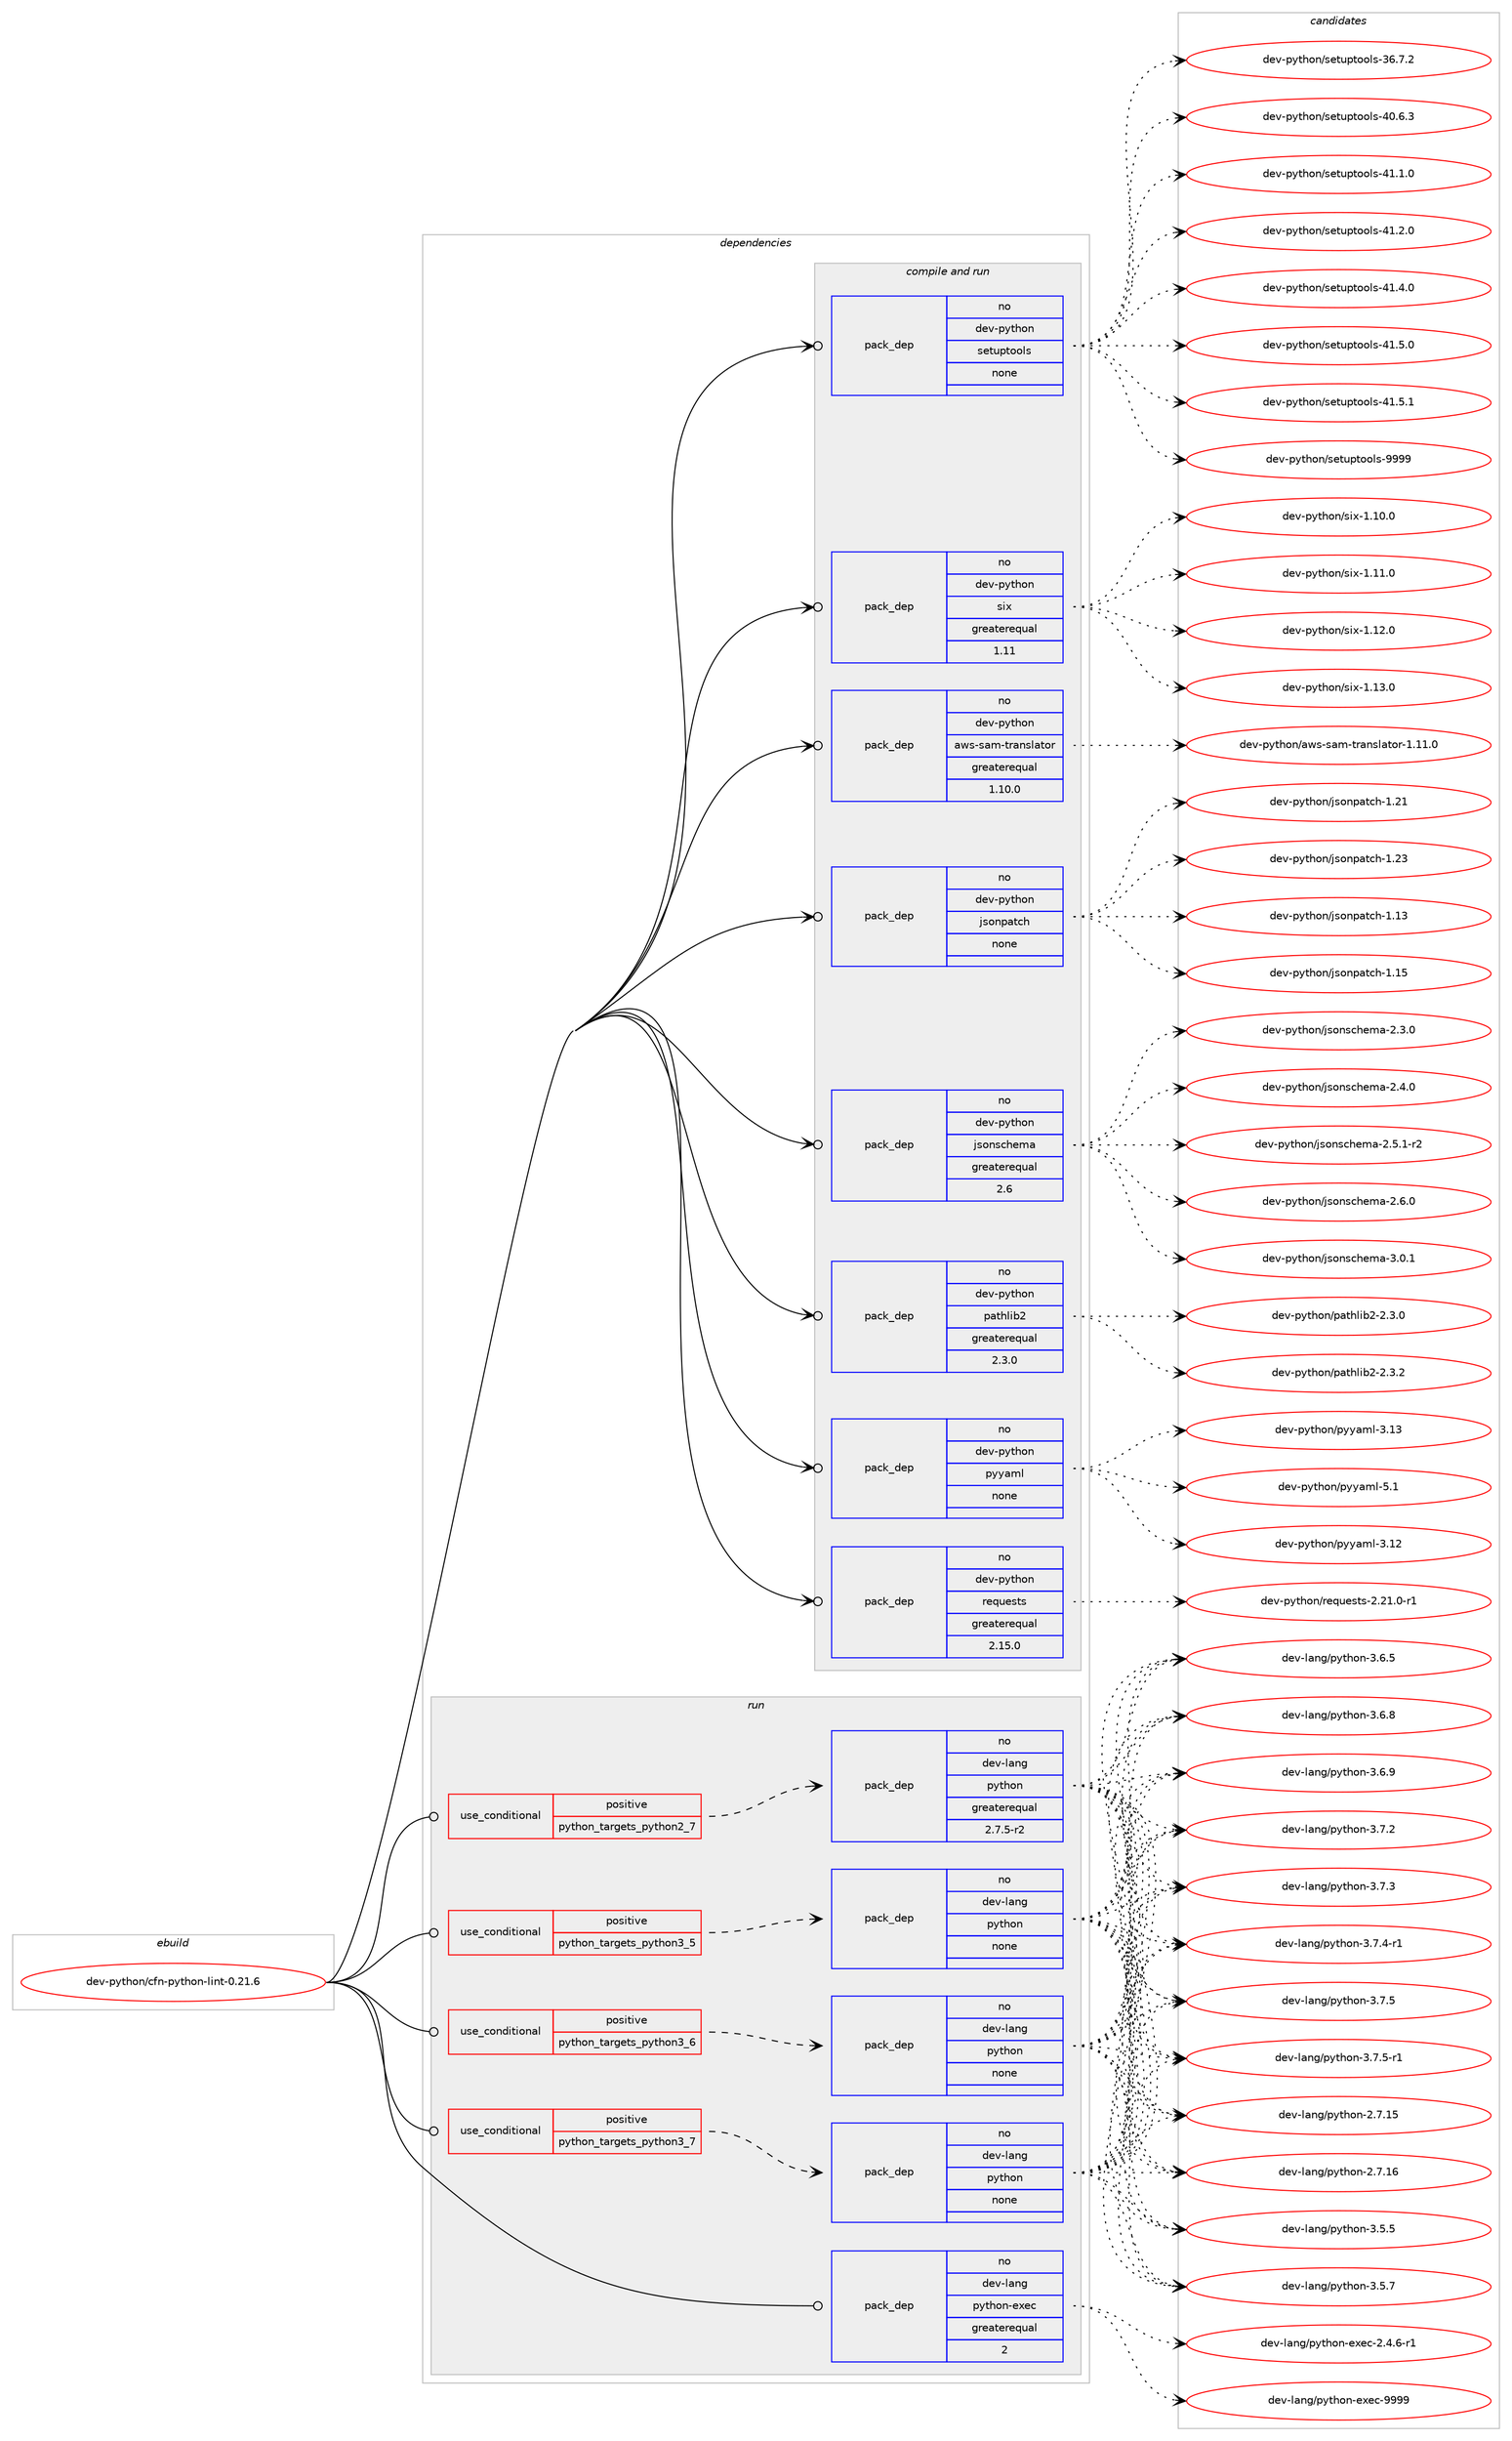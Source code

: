 digraph prolog {

# *************
# Graph options
# *************

newrank=true;
concentrate=true;
compound=true;
graph [rankdir=LR,fontname=Helvetica,fontsize=10,ranksep=1.5];#, ranksep=2.5, nodesep=0.2];
edge  [arrowhead=vee];
node  [fontname=Helvetica,fontsize=10];

# **********
# The ebuild
# **********

subgraph cluster_leftcol {
color=gray;
rank=same;
label=<<i>ebuild</i>>;
id [label="dev-python/cfn-python-lint-0.21.6", color=red, width=4, href="../dev-python/cfn-python-lint-0.21.6.svg"];
}

# ****************
# The dependencies
# ****************

subgraph cluster_midcol {
color=gray;
label=<<i>dependencies</i>>;
subgraph cluster_compile {
fillcolor="#eeeeee";
style=filled;
label=<<i>compile</i>>;
}
subgraph cluster_compileandrun {
fillcolor="#eeeeee";
style=filled;
label=<<i>compile and run</i>>;
subgraph pack449343 {
dependency598511 [label=<<TABLE BORDER="0" CELLBORDER="1" CELLSPACING="0" CELLPADDING="4" WIDTH="220"><TR><TD ROWSPAN="6" CELLPADDING="30">pack_dep</TD></TR><TR><TD WIDTH="110">no</TD></TR><TR><TD>dev-python</TD></TR><TR><TD>aws-sam-translator</TD></TR><TR><TD>greaterequal</TD></TR><TR><TD>1.10.0</TD></TR></TABLE>>, shape=none, color=blue];
}
id:e -> dependency598511:w [weight=20,style="solid",arrowhead="odotvee"];
subgraph pack449344 {
dependency598512 [label=<<TABLE BORDER="0" CELLBORDER="1" CELLSPACING="0" CELLPADDING="4" WIDTH="220"><TR><TD ROWSPAN="6" CELLPADDING="30">pack_dep</TD></TR><TR><TD WIDTH="110">no</TD></TR><TR><TD>dev-python</TD></TR><TR><TD>jsonpatch</TD></TR><TR><TD>none</TD></TR><TR><TD></TD></TR></TABLE>>, shape=none, color=blue];
}
id:e -> dependency598512:w [weight=20,style="solid",arrowhead="odotvee"];
subgraph pack449345 {
dependency598513 [label=<<TABLE BORDER="0" CELLBORDER="1" CELLSPACING="0" CELLPADDING="4" WIDTH="220"><TR><TD ROWSPAN="6" CELLPADDING="30">pack_dep</TD></TR><TR><TD WIDTH="110">no</TD></TR><TR><TD>dev-python</TD></TR><TR><TD>jsonschema</TD></TR><TR><TD>greaterequal</TD></TR><TR><TD>2.6</TD></TR></TABLE>>, shape=none, color=blue];
}
id:e -> dependency598513:w [weight=20,style="solid",arrowhead="odotvee"];
subgraph pack449346 {
dependency598514 [label=<<TABLE BORDER="0" CELLBORDER="1" CELLSPACING="0" CELLPADDING="4" WIDTH="220"><TR><TD ROWSPAN="6" CELLPADDING="30">pack_dep</TD></TR><TR><TD WIDTH="110">no</TD></TR><TR><TD>dev-python</TD></TR><TR><TD>pathlib2</TD></TR><TR><TD>greaterequal</TD></TR><TR><TD>2.3.0</TD></TR></TABLE>>, shape=none, color=blue];
}
id:e -> dependency598514:w [weight=20,style="solid",arrowhead="odotvee"];
subgraph pack449347 {
dependency598515 [label=<<TABLE BORDER="0" CELLBORDER="1" CELLSPACING="0" CELLPADDING="4" WIDTH="220"><TR><TD ROWSPAN="6" CELLPADDING="30">pack_dep</TD></TR><TR><TD WIDTH="110">no</TD></TR><TR><TD>dev-python</TD></TR><TR><TD>pyyaml</TD></TR><TR><TD>none</TD></TR><TR><TD></TD></TR></TABLE>>, shape=none, color=blue];
}
id:e -> dependency598515:w [weight=20,style="solid",arrowhead="odotvee"];
subgraph pack449348 {
dependency598516 [label=<<TABLE BORDER="0" CELLBORDER="1" CELLSPACING="0" CELLPADDING="4" WIDTH="220"><TR><TD ROWSPAN="6" CELLPADDING="30">pack_dep</TD></TR><TR><TD WIDTH="110">no</TD></TR><TR><TD>dev-python</TD></TR><TR><TD>requests</TD></TR><TR><TD>greaterequal</TD></TR><TR><TD>2.15.0</TD></TR></TABLE>>, shape=none, color=blue];
}
id:e -> dependency598516:w [weight=20,style="solid",arrowhead="odotvee"];
subgraph pack449349 {
dependency598517 [label=<<TABLE BORDER="0" CELLBORDER="1" CELLSPACING="0" CELLPADDING="4" WIDTH="220"><TR><TD ROWSPAN="6" CELLPADDING="30">pack_dep</TD></TR><TR><TD WIDTH="110">no</TD></TR><TR><TD>dev-python</TD></TR><TR><TD>setuptools</TD></TR><TR><TD>none</TD></TR><TR><TD></TD></TR></TABLE>>, shape=none, color=blue];
}
id:e -> dependency598517:w [weight=20,style="solid",arrowhead="odotvee"];
subgraph pack449350 {
dependency598518 [label=<<TABLE BORDER="0" CELLBORDER="1" CELLSPACING="0" CELLPADDING="4" WIDTH="220"><TR><TD ROWSPAN="6" CELLPADDING="30">pack_dep</TD></TR><TR><TD WIDTH="110">no</TD></TR><TR><TD>dev-python</TD></TR><TR><TD>six</TD></TR><TR><TD>greaterequal</TD></TR><TR><TD>1.11</TD></TR></TABLE>>, shape=none, color=blue];
}
id:e -> dependency598518:w [weight=20,style="solid",arrowhead="odotvee"];
}
subgraph cluster_run {
fillcolor="#eeeeee";
style=filled;
label=<<i>run</i>>;
subgraph cond137389 {
dependency598519 [label=<<TABLE BORDER="0" CELLBORDER="1" CELLSPACING="0" CELLPADDING="4"><TR><TD ROWSPAN="3" CELLPADDING="10">use_conditional</TD></TR><TR><TD>positive</TD></TR><TR><TD>python_targets_python2_7</TD></TR></TABLE>>, shape=none, color=red];
subgraph pack449351 {
dependency598520 [label=<<TABLE BORDER="0" CELLBORDER="1" CELLSPACING="0" CELLPADDING="4" WIDTH="220"><TR><TD ROWSPAN="6" CELLPADDING="30">pack_dep</TD></TR><TR><TD WIDTH="110">no</TD></TR><TR><TD>dev-lang</TD></TR><TR><TD>python</TD></TR><TR><TD>greaterequal</TD></TR><TR><TD>2.7.5-r2</TD></TR></TABLE>>, shape=none, color=blue];
}
dependency598519:e -> dependency598520:w [weight=20,style="dashed",arrowhead="vee"];
}
id:e -> dependency598519:w [weight=20,style="solid",arrowhead="odot"];
subgraph cond137390 {
dependency598521 [label=<<TABLE BORDER="0" CELLBORDER="1" CELLSPACING="0" CELLPADDING="4"><TR><TD ROWSPAN="3" CELLPADDING="10">use_conditional</TD></TR><TR><TD>positive</TD></TR><TR><TD>python_targets_python3_5</TD></TR></TABLE>>, shape=none, color=red];
subgraph pack449352 {
dependency598522 [label=<<TABLE BORDER="0" CELLBORDER="1" CELLSPACING="0" CELLPADDING="4" WIDTH="220"><TR><TD ROWSPAN="6" CELLPADDING="30">pack_dep</TD></TR><TR><TD WIDTH="110">no</TD></TR><TR><TD>dev-lang</TD></TR><TR><TD>python</TD></TR><TR><TD>none</TD></TR><TR><TD></TD></TR></TABLE>>, shape=none, color=blue];
}
dependency598521:e -> dependency598522:w [weight=20,style="dashed",arrowhead="vee"];
}
id:e -> dependency598521:w [weight=20,style="solid",arrowhead="odot"];
subgraph cond137391 {
dependency598523 [label=<<TABLE BORDER="0" CELLBORDER="1" CELLSPACING="0" CELLPADDING="4"><TR><TD ROWSPAN="3" CELLPADDING="10">use_conditional</TD></TR><TR><TD>positive</TD></TR><TR><TD>python_targets_python3_6</TD></TR></TABLE>>, shape=none, color=red];
subgraph pack449353 {
dependency598524 [label=<<TABLE BORDER="0" CELLBORDER="1" CELLSPACING="0" CELLPADDING="4" WIDTH="220"><TR><TD ROWSPAN="6" CELLPADDING="30">pack_dep</TD></TR><TR><TD WIDTH="110">no</TD></TR><TR><TD>dev-lang</TD></TR><TR><TD>python</TD></TR><TR><TD>none</TD></TR><TR><TD></TD></TR></TABLE>>, shape=none, color=blue];
}
dependency598523:e -> dependency598524:w [weight=20,style="dashed",arrowhead="vee"];
}
id:e -> dependency598523:w [weight=20,style="solid",arrowhead="odot"];
subgraph cond137392 {
dependency598525 [label=<<TABLE BORDER="0" CELLBORDER="1" CELLSPACING="0" CELLPADDING="4"><TR><TD ROWSPAN="3" CELLPADDING="10">use_conditional</TD></TR><TR><TD>positive</TD></TR><TR><TD>python_targets_python3_7</TD></TR></TABLE>>, shape=none, color=red];
subgraph pack449354 {
dependency598526 [label=<<TABLE BORDER="0" CELLBORDER="1" CELLSPACING="0" CELLPADDING="4" WIDTH="220"><TR><TD ROWSPAN="6" CELLPADDING="30">pack_dep</TD></TR><TR><TD WIDTH="110">no</TD></TR><TR><TD>dev-lang</TD></TR><TR><TD>python</TD></TR><TR><TD>none</TD></TR><TR><TD></TD></TR></TABLE>>, shape=none, color=blue];
}
dependency598525:e -> dependency598526:w [weight=20,style="dashed",arrowhead="vee"];
}
id:e -> dependency598525:w [weight=20,style="solid",arrowhead="odot"];
subgraph pack449355 {
dependency598527 [label=<<TABLE BORDER="0" CELLBORDER="1" CELLSPACING="0" CELLPADDING="4" WIDTH="220"><TR><TD ROWSPAN="6" CELLPADDING="30">pack_dep</TD></TR><TR><TD WIDTH="110">no</TD></TR><TR><TD>dev-lang</TD></TR><TR><TD>python-exec</TD></TR><TR><TD>greaterequal</TD></TR><TR><TD>2</TD></TR></TABLE>>, shape=none, color=blue];
}
id:e -> dependency598527:w [weight=20,style="solid",arrowhead="odot"];
}
}

# **************
# The candidates
# **************

subgraph cluster_choices {
rank=same;
color=gray;
label=<<i>candidates</i>>;

subgraph choice449343 {
color=black;
nodesep=1;
choice100101118451121211161041111104797119115451159710945116114971101151089711611111445494649494648 [label="dev-python/aws-sam-translator-1.11.0", color=red, width=4,href="../dev-python/aws-sam-translator-1.11.0.svg"];
dependency598511:e -> choice100101118451121211161041111104797119115451159710945116114971101151089711611111445494649494648:w [style=dotted,weight="100"];
}
subgraph choice449344 {
color=black;
nodesep=1;
choice100101118451121211161041111104710611511111011297116991044549464951 [label="dev-python/jsonpatch-1.13", color=red, width=4,href="../dev-python/jsonpatch-1.13.svg"];
choice100101118451121211161041111104710611511111011297116991044549464953 [label="dev-python/jsonpatch-1.15", color=red, width=4,href="../dev-python/jsonpatch-1.15.svg"];
choice100101118451121211161041111104710611511111011297116991044549465049 [label="dev-python/jsonpatch-1.21", color=red, width=4,href="../dev-python/jsonpatch-1.21.svg"];
choice100101118451121211161041111104710611511111011297116991044549465051 [label="dev-python/jsonpatch-1.23", color=red, width=4,href="../dev-python/jsonpatch-1.23.svg"];
dependency598512:e -> choice100101118451121211161041111104710611511111011297116991044549464951:w [style=dotted,weight="100"];
dependency598512:e -> choice100101118451121211161041111104710611511111011297116991044549464953:w [style=dotted,weight="100"];
dependency598512:e -> choice100101118451121211161041111104710611511111011297116991044549465049:w [style=dotted,weight="100"];
dependency598512:e -> choice100101118451121211161041111104710611511111011297116991044549465051:w [style=dotted,weight="100"];
}
subgraph choice449345 {
color=black;
nodesep=1;
choice10010111845112121116104111110471061151111101159910410110997455046514648 [label="dev-python/jsonschema-2.3.0", color=red, width=4,href="../dev-python/jsonschema-2.3.0.svg"];
choice10010111845112121116104111110471061151111101159910410110997455046524648 [label="dev-python/jsonschema-2.4.0", color=red, width=4,href="../dev-python/jsonschema-2.4.0.svg"];
choice100101118451121211161041111104710611511111011599104101109974550465346494511450 [label="dev-python/jsonschema-2.5.1-r2", color=red, width=4,href="../dev-python/jsonschema-2.5.1-r2.svg"];
choice10010111845112121116104111110471061151111101159910410110997455046544648 [label="dev-python/jsonschema-2.6.0", color=red, width=4,href="../dev-python/jsonschema-2.6.0.svg"];
choice10010111845112121116104111110471061151111101159910410110997455146484649 [label="dev-python/jsonschema-3.0.1", color=red, width=4,href="../dev-python/jsonschema-3.0.1.svg"];
dependency598513:e -> choice10010111845112121116104111110471061151111101159910410110997455046514648:w [style=dotted,weight="100"];
dependency598513:e -> choice10010111845112121116104111110471061151111101159910410110997455046524648:w [style=dotted,weight="100"];
dependency598513:e -> choice100101118451121211161041111104710611511111011599104101109974550465346494511450:w [style=dotted,weight="100"];
dependency598513:e -> choice10010111845112121116104111110471061151111101159910410110997455046544648:w [style=dotted,weight="100"];
dependency598513:e -> choice10010111845112121116104111110471061151111101159910410110997455146484649:w [style=dotted,weight="100"];
}
subgraph choice449346 {
color=black;
nodesep=1;
choice1001011184511212111610411111047112971161041081059850455046514648 [label="dev-python/pathlib2-2.3.0", color=red, width=4,href="../dev-python/pathlib2-2.3.0.svg"];
choice1001011184511212111610411111047112971161041081059850455046514650 [label="dev-python/pathlib2-2.3.2", color=red, width=4,href="../dev-python/pathlib2-2.3.2.svg"];
dependency598514:e -> choice1001011184511212111610411111047112971161041081059850455046514648:w [style=dotted,weight="100"];
dependency598514:e -> choice1001011184511212111610411111047112971161041081059850455046514650:w [style=dotted,weight="100"];
}
subgraph choice449347 {
color=black;
nodesep=1;
choice1001011184511212111610411111047112121121971091084551464950 [label="dev-python/pyyaml-3.12", color=red, width=4,href="../dev-python/pyyaml-3.12.svg"];
choice1001011184511212111610411111047112121121971091084551464951 [label="dev-python/pyyaml-3.13", color=red, width=4,href="../dev-python/pyyaml-3.13.svg"];
choice10010111845112121116104111110471121211219710910845534649 [label="dev-python/pyyaml-5.1", color=red, width=4,href="../dev-python/pyyaml-5.1.svg"];
dependency598515:e -> choice1001011184511212111610411111047112121121971091084551464950:w [style=dotted,weight="100"];
dependency598515:e -> choice1001011184511212111610411111047112121121971091084551464951:w [style=dotted,weight="100"];
dependency598515:e -> choice10010111845112121116104111110471121211219710910845534649:w [style=dotted,weight="100"];
}
subgraph choice449348 {
color=black;
nodesep=1;
choice1001011184511212111610411111047114101113117101115116115455046504946484511449 [label="dev-python/requests-2.21.0-r1", color=red, width=4,href="../dev-python/requests-2.21.0-r1.svg"];
dependency598516:e -> choice1001011184511212111610411111047114101113117101115116115455046504946484511449:w [style=dotted,weight="100"];
}
subgraph choice449349 {
color=black;
nodesep=1;
choice100101118451121211161041111104711510111611711211611111110811545515446554650 [label="dev-python/setuptools-36.7.2", color=red, width=4,href="../dev-python/setuptools-36.7.2.svg"];
choice100101118451121211161041111104711510111611711211611111110811545524846544651 [label="dev-python/setuptools-40.6.3", color=red, width=4,href="../dev-python/setuptools-40.6.3.svg"];
choice100101118451121211161041111104711510111611711211611111110811545524946494648 [label="dev-python/setuptools-41.1.0", color=red, width=4,href="../dev-python/setuptools-41.1.0.svg"];
choice100101118451121211161041111104711510111611711211611111110811545524946504648 [label="dev-python/setuptools-41.2.0", color=red, width=4,href="../dev-python/setuptools-41.2.0.svg"];
choice100101118451121211161041111104711510111611711211611111110811545524946524648 [label="dev-python/setuptools-41.4.0", color=red, width=4,href="../dev-python/setuptools-41.4.0.svg"];
choice100101118451121211161041111104711510111611711211611111110811545524946534648 [label="dev-python/setuptools-41.5.0", color=red, width=4,href="../dev-python/setuptools-41.5.0.svg"];
choice100101118451121211161041111104711510111611711211611111110811545524946534649 [label="dev-python/setuptools-41.5.1", color=red, width=4,href="../dev-python/setuptools-41.5.1.svg"];
choice10010111845112121116104111110471151011161171121161111111081154557575757 [label="dev-python/setuptools-9999", color=red, width=4,href="../dev-python/setuptools-9999.svg"];
dependency598517:e -> choice100101118451121211161041111104711510111611711211611111110811545515446554650:w [style=dotted,weight="100"];
dependency598517:e -> choice100101118451121211161041111104711510111611711211611111110811545524846544651:w [style=dotted,weight="100"];
dependency598517:e -> choice100101118451121211161041111104711510111611711211611111110811545524946494648:w [style=dotted,weight="100"];
dependency598517:e -> choice100101118451121211161041111104711510111611711211611111110811545524946504648:w [style=dotted,weight="100"];
dependency598517:e -> choice100101118451121211161041111104711510111611711211611111110811545524946524648:w [style=dotted,weight="100"];
dependency598517:e -> choice100101118451121211161041111104711510111611711211611111110811545524946534648:w [style=dotted,weight="100"];
dependency598517:e -> choice100101118451121211161041111104711510111611711211611111110811545524946534649:w [style=dotted,weight="100"];
dependency598517:e -> choice10010111845112121116104111110471151011161171121161111111081154557575757:w [style=dotted,weight="100"];
}
subgraph choice449350 {
color=black;
nodesep=1;
choice100101118451121211161041111104711510512045494649484648 [label="dev-python/six-1.10.0", color=red, width=4,href="../dev-python/six-1.10.0.svg"];
choice100101118451121211161041111104711510512045494649494648 [label="dev-python/six-1.11.0", color=red, width=4,href="../dev-python/six-1.11.0.svg"];
choice100101118451121211161041111104711510512045494649504648 [label="dev-python/six-1.12.0", color=red, width=4,href="../dev-python/six-1.12.0.svg"];
choice100101118451121211161041111104711510512045494649514648 [label="dev-python/six-1.13.0", color=red, width=4,href="../dev-python/six-1.13.0.svg"];
dependency598518:e -> choice100101118451121211161041111104711510512045494649484648:w [style=dotted,weight="100"];
dependency598518:e -> choice100101118451121211161041111104711510512045494649494648:w [style=dotted,weight="100"];
dependency598518:e -> choice100101118451121211161041111104711510512045494649504648:w [style=dotted,weight="100"];
dependency598518:e -> choice100101118451121211161041111104711510512045494649514648:w [style=dotted,weight="100"];
}
subgraph choice449351 {
color=black;
nodesep=1;
choice10010111845108971101034711212111610411111045504655464953 [label="dev-lang/python-2.7.15", color=red, width=4,href="../dev-lang/python-2.7.15.svg"];
choice10010111845108971101034711212111610411111045504655464954 [label="dev-lang/python-2.7.16", color=red, width=4,href="../dev-lang/python-2.7.16.svg"];
choice100101118451089711010347112121116104111110455146534653 [label="dev-lang/python-3.5.5", color=red, width=4,href="../dev-lang/python-3.5.5.svg"];
choice100101118451089711010347112121116104111110455146534655 [label="dev-lang/python-3.5.7", color=red, width=4,href="../dev-lang/python-3.5.7.svg"];
choice100101118451089711010347112121116104111110455146544653 [label="dev-lang/python-3.6.5", color=red, width=4,href="../dev-lang/python-3.6.5.svg"];
choice100101118451089711010347112121116104111110455146544656 [label="dev-lang/python-3.6.8", color=red, width=4,href="../dev-lang/python-3.6.8.svg"];
choice100101118451089711010347112121116104111110455146544657 [label="dev-lang/python-3.6.9", color=red, width=4,href="../dev-lang/python-3.6.9.svg"];
choice100101118451089711010347112121116104111110455146554650 [label="dev-lang/python-3.7.2", color=red, width=4,href="../dev-lang/python-3.7.2.svg"];
choice100101118451089711010347112121116104111110455146554651 [label="dev-lang/python-3.7.3", color=red, width=4,href="../dev-lang/python-3.7.3.svg"];
choice1001011184510897110103471121211161041111104551465546524511449 [label="dev-lang/python-3.7.4-r1", color=red, width=4,href="../dev-lang/python-3.7.4-r1.svg"];
choice100101118451089711010347112121116104111110455146554653 [label="dev-lang/python-3.7.5", color=red, width=4,href="../dev-lang/python-3.7.5.svg"];
choice1001011184510897110103471121211161041111104551465546534511449 [label="dev-lang/python-3.7.5-r1", color=red, width=4,href="../dev-lang/python-3.7.5-r1.svg"];
dependency598520:e -> choice10010111845108971101034711212111610411111045504655464953:w [style=dotted,weight="100"];
dependency598520:e -> choice10010111845108971101034711212111610411111045504655464954:w [style=dotted,weight="100"];
dependency598520:e -> choice100101118451089711010347112121116104111110455146534653:w [style=dotted,weight="100"];
dependency598520:e -> choice100101118451089711010347112121116104111110455146534655:w [style=dotted,weight="100"];
dependency598520:e -> choice100101118451089711010347112121116104111110455146544653:w [style=dotted,weight="100"];
dependency598520:e -> choice100101118451089711010347112121116104111110455146544656:w [style=dotted,weight="100"];
dependency598520:e -> choice100101118451089711010347112121116104111110455146544657:w [style=dotted,weight="100"];
dependency598520:e -> choice100101118451089711010347112121116104111110455146554650:w [style=dotted,weight="100"];
dependency598520:e -> choice100101118451089711010347112121116104111110455146554651:w [style=dotted,weight="100"];
dependency598520:e -> choice1001011184510897110103471121211161041111104551465546524511449:w [style=dotted,weight="100"];
dependency598520:e -> choice100101118451089711010347112121116104111110455146554653:w [style=dotted,weight="100"];
dependency598520:e -> choice1001011184510897110103471121211161041111104551465546534511449:w [style=dotted,weight="100"];
}
subgraph choice449352 {
color=black;
nodesep=1;
choice10010111845108971101034711212111610411111045504655464953 [label="dev-lang/python-2.7.15", color=red, width=4,href="../dev-lang/python-2.7.15.svg"];
choice10010111845108971101034711212111610411111045504655464954 [label="dev-lang/python-2.7.16", color=red, width=4,href="../dev-lang/python-2.7.16.svg"];
choice100101118451089711010347112121116104111110455146534653 [label="dev-lang/python-3.5.5", color=red, width=4,href="../dev-lang/python-3.5.5.svg"];
choice100101118451089711010347112121116104111110455146534655 [label="dev-lang/python-3.5.7", color=red, width=4,href="../dev-lang/python-3.5.7.svg"];
choice100101118451089711010347112121116104111110455146544653 [label="dev-lang/python-3.6.5", color=red, width=4,href="../dev-lang/python-3.6.5.svg"];
choice100101118451089711010347112121116104111110455146544656 [label="dev-lang/python-3.6.8", color=red, width=4,href="../dev-lang/python-3.6.8.svg"];
choice100101118451089711010347112121116104111110455146544657 [label="dev-lang/python-3.6.9", color=red, width=4,href="../dev-lang/python-3.6.9.svg"];
choice100101118451089711010347112121116104111110455146554650 [label="dev-lang/python-3.7.2", color=red, width=4,href="../dev-lang/python-3.7.2.svg"];
choice100101118451089711010347112121116104111110455146554651 [label="dev-lang/python-3.7.3", color=red, width=4,href="../dev-lang/python-3.7.3.svg"];
choice1001011184510897110103471121211161041111104551465546524511449 [label="dev-lang/python-3.7.4-r1", color=red, width=4,href="../dev-lang/python-3.7.4-r1.svg"];
choice100101118451089711010347112121116104111110455146554653 [label="dev-lang/python-3.7.5", color=red, width=4,href="../dev-lang/python-3.7.5.svg"];
choice1001011184510897110103471121211161041111104551465546534511449 [label="dev-lang/python-3.7.5-r1", color=red, width=4,href="../dev-lang/python-3.7.5-r1.svg"];
dependency598522:e -> choice10010111845108971101034711212111610411111045504655464953:w [style=dotted,weight="100"];
dependency598522:e -> choice10010111845108971101034711212111610411111045504655464954:w [style=dotted,weight="100"];
dependency598522:e -> choice100101118451089711010347112121116104111110455146534653:w [style=dotted,weight="100"];
dependency598522:e -> choice100101118451089711010347112121116104111110455146534655:w [style=dotted,weight="100"];
dependency598522:e -> choice100101118451089711010347112121116104111110455146544653:w [style=dotted,weight="100"];
dependency598522:e -> choice100101118451089711010347112121116104111110455146544656:w [style=dotted,weight="100"];
dependency598522:e -> choice100101118451089711010347112121116104111110455146544657:w [style=dotted,weight="100"];
dependency598522:e -> choice100101118451089711010347112121116104111110455146554650:w [style=dotted,weight="100"];
dependency598522:e -> choice100101118451089711010347112121116104111110455146554651:w [style=dotted,weight="100"];
dependency598522:e -> choice1001011184510897110103471121211161041111104551465546524511449:w [style=dotted,weight="100"];
dependency598522:e -> choice100101118451089711010347112121116104111110455146554653:w [style=dotted,weight="100"];
dependency598522:e -> choice1001011184510897110103471121211161041111104551465546534511449:w [style=dotted,weight="100"];
}
subgraph choice449353 {
color=black;
nodesep=1;
choice10010111845108971101034711212111610411111045504655464953 [label="dev-lang/python-2.7.15", color=red, width=4,href="../dev-lang/python-2.7.15.svg"];
choice10010111845108971101034711212111610411111045504655464954 [label="dev-lang/python-2.7.16", color=red, width=4,href="../dev-lang/python-2.7.16.svg"];
choice100101118451089711010347112121116104111110455146534653 [label="dev-lang/python-3.5.5", color=red, width=4,href="../dev-lang/python-3.5.5.svg"];
choice100101118451089711010347112121116104111110455146534655 [label="dev-lang/python-3.5.7", color=red, width=4,href="../dev-lang/python-3.5.7.svg"];
choice100101118451089711010347112121116104111110455146544653 [label="dev-lang/python-3.6.5", color=red, width=4,href="../dev-lang/python-3.6.5.svg"];
choice100101118451089711010347112121116104111110455146544656 [label="dev-lang/python-3.6.8", color=red, width=4,href="../dev-lang/python-3.6.8.svg"];
choice100101118451089711010347112121116104111110455146544657 [label="dev-lang/python-3.6.9", color=red, width=4,href="../dev-lang/python-3.6.9.svg"];
choice100101118451089711010347112121116104111110455146554650 [label="dev-lang/python-3.7.2", color=red, width=4,href="../dev-lang/python-3.7.2.svg"];
choice100101118451089711010347112121116104111110455146554651 [label="dev-lang/python-3.7.3", color=red, width=4,href="../dev-lang/python-3.7.3.svg"];
choice1001011184510897110103471121211161041111104551465546524511449 [label="dev-lang/python-3.7.4-r1", color=red, width=4,href="../dev-lang/python-3.7.4-r1.svg"];
choice100101118451089711010347112121116104111110455146554653 [label="dev-lang/python-3.7.5", color=red, width=4,href="../dev-lang/python-3.7.5.svg"];
choice1001011184510897110103471121211161041111104551465546534511449 [label="dev-lang/python-3.7.5-r1", color=red, width=4,href="../dev-lang/python-3.7.5-r1.svg"];
dependency598524:e -> choice10010111845108971101034711212111610411111045504655464953:w [style=dotted,weight="100"];
dependency598524:e -> choice10010111845108971101034711212111610411111045504655464954:w [style=dotted,weight="100"];
dependency598524:e -> choice100101118451089711010347112121116104111110455146534653:w [style=dotted,weight="100"];
dependency598524:e -> choice100101118451089711010347112121116104111110455146534655:w [style=dotted,weight="100"];
dependency598524:e -> choice100101118451089711010347112121116104111110455146544653:w [style=dotted,weight="100"];
dependency598524:e -> choice100101118451089711010347112121116104111110455146544656:w [style=dotted,weight="100"];
dependency598524:e -> choice100101118451089711010347112121116104111110455146544657:w [style=dotted,weight="100"];
dependency598524:e -> choice100101118451089711010347112121116104111110455146554650:w [style=dotted,weight="100"];
dependency598524:e -> choice100101118451089711010347112121116104111110455146554651:w [style=dotted,weight="100"];
dependency598524:e -> choice1001011184510897110103471121211161041111104551465546524511449:w [style=dotted,weight="100"];
dependency598524:e -> choice100101118451089711010347112121116104111110455146554653:w [style=dotted,weight="100"];
dependency598524:e -> choice1001011184510897110103471121211161041111104551465546534511449:w [style=dotted,weight="100"];
}
subgraph choice449354 {
color=black;
nodesep=1;
choice10010111845108971101034711212111610411111045504655464953 [label="dev-lang/python-2.7.15", color=red, width=4,href="../dev-lang/python-2.7.15.svg"];
choice10010111845108971101034711212111610411111045504655464954 [label="dev-lang/python-2.7.16", color=red, width=4,href="../dev-lang/python-2.7.16.svg"];
choice100101118451089711010347112121116104111110455146534653 [label="dev-lang/python-3.5.5", color=red, width=4,href="../dev-lang/python-3.5.5.svg"];
choice100101118451089711010347112121116104111110455146534655 [label="dev-lang/python-3.5.7", color=red, width=4,href="../dev-lang/python-3.5.7.svg"];
choice100101118451089711010347112121116104111110455146544653 [label="dev-lang/python-3.6.5", color=red, width=4,href="../dev-lang/python-3.6.5.svg"];
choice100101118451089711010347112121116104111110455146544656 [label="dev-lang/python-3.6.8", color=red, width=4,href="../dev-lang/python-3.6.8.svg"];
choice100101118451089711010347112121116104111110455146544657 [label="dev-lang/python-3.6.9", color=red, width=4,href="../dev-lang/python-3.6.9.svg"];
choice100101118451089711010347112121116104111110455146554650 [label="dev-lang/python-3.7.2", color=red, width=4,href="../dev-lang/python-3.7.2.svg"];
choice100101118451089711010347112121116104111110455146554651 [label="dev-lang/python-3.7.3", color=red, width=4,href="../dev-lang/python-3.7.3.svg"];
choice1001011184510897110103471121211161041111104551465546524511449 [label="dev-lang/python-3.7.4-r1", color=red, width=4,href="../dev-lang/python-3.7.4-r1.svg"];
choice100101118451089711010347112121116104111110455146554653 [label="dev-lang/python-3.7.5", color=red, width=4,href="../dev-lang/python-3.7.5.svg"];
choice1001011184510897110103471121211161041111104551465546534511449 [label="dev-lang/python-3.7.5-r1", color=red, width=4,href="../dev-lang/python-3.7.5-r1.svg"];
dependency598526:e -> choice10010111845108971101034711212111610411111045504655464953:w [style=dotted,weight="100"];
dependency598526:e -> choice10010111845108971101034711212111610411111045504655464954:w [style=dotted,weight="100"];
dependency598526:e -> choice100101118451089711010347112121116104111110455146534653:w [style=dotted,weight="100"];
dependency598526:e -> choice100101118451089711010347112121116104111110455146534655:w [style=dotted,weight="100"];
dependency598526:e -> choice100101118451089711010347112121116104111110455146544653:w [style=dotted,weight="100"];
dependency598526:e -> choice100101118451089711010347112121116104111110455146544656:w [style=dotted,weight="100"];
dependency598526:e -> choice100101118451089711010347112121116104111110455146544657:w [style=dotted,weight="100"];
dependency598526:e -> choice100101118451089711010347112121116104111110455146554650:w [style=dotted,weight="100"];
dependency598526:e -> choice100101118451089711010347112121116104111110455146554651:w [style=dotted,weight="100"];
dependency598526:e -> choice1001011184510897110103471121211161041111104551465546524511449:w [style=dotted,weight="100"];
dependency598526:e -> choice100101118451089711010347112121116104111110455146554653:w [style=dotted,weight="100"];
dependency598526:e -> choice1001011184510897110103471121211161041111104551465546534511449:w [style=dotted,weight="100"];
}
subgraph choice449355 {
color=black;
nodesep=1;
choice10010111845108971101034711212111610411111045101120101994550465246544511449 [label="dev-lang/python-exec-2.4.6-r1", color=red, width=4,href="../dev-lang/python-exec-2.4.6-r1.svg"];
choice10010111845108971101034711212111610411111045101120101994557575757 [label="dev-lang/python-exec-9999", color=red, width=4,href="../dev-lang/python-exec-9999.svg"];
dependency598527:e -> choice10010111845108971101034711212111610411111045101120101994550465246544511449:w [style=dotted,weight="100"];
dependency598527:e -> choice10010111845108971101034711212111610411111045101120101994557575757:w [style=dotted,weight="100"];
}
}

}
